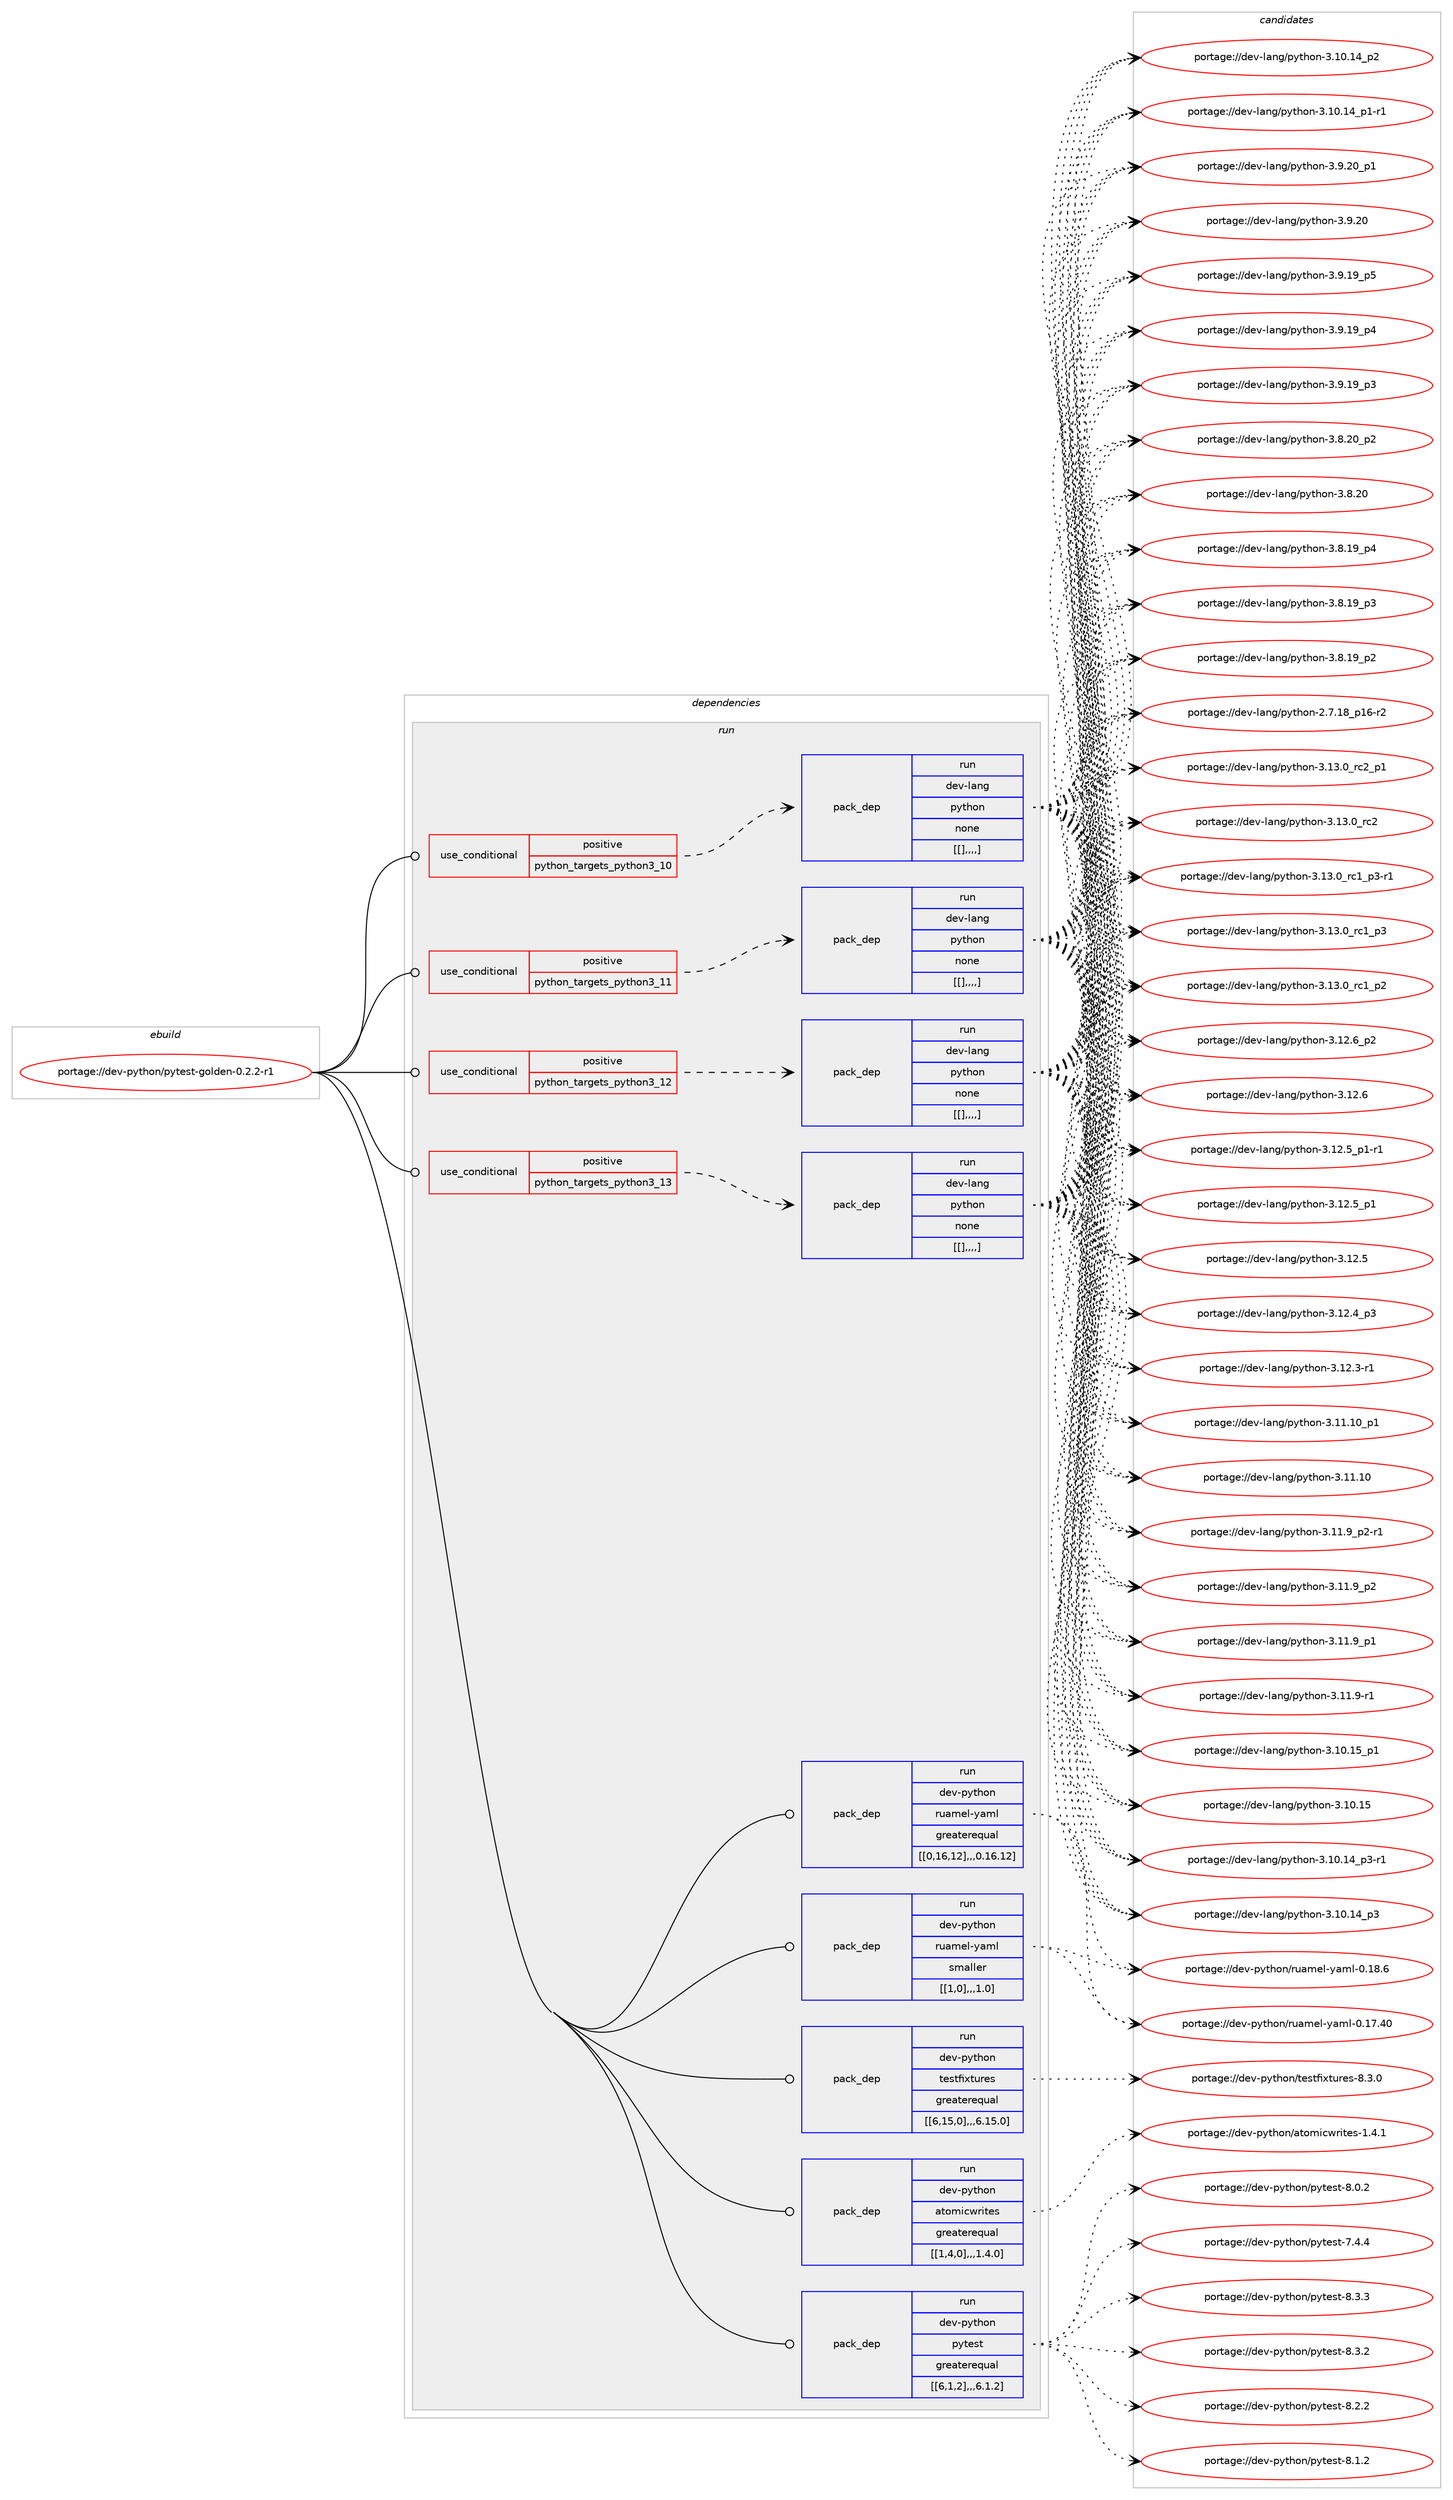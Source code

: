 digraph prolog {

# *************
# Graph options
# *************

newrank=true;
concentrate=true;
compound=true;
graph [rankdir=LR,fontname=Helvetica,fontsize=10,ranksep=1.5];#, ranksep=2.5, nodesep=0.2];
edge  [arrowhead=vee];
node  [fontname=Helvetica,fontsize=10];

# **********
# The ebuild
# **********

subgraph cluster_leftcol {
color=gray;
label=<<i>ebuild</i>>;
id [label="portage://dev-python/pytest-golden-0.2.2-r1", color=red, width=4, href="../dev-python/pytest-golden-0.2.2-r1.svg"];
}

# ****************
# The dependencies
# ****************

subgraph cluster_midcol {
color=gray;
label=<<i>dependencies</i>>;
subgraph cluster_compile {
fillcolor="#eeeeee";
style=filled;
label=<<i>compile</i>>;
}
subgraph cluster_compileandrun {
fillcolor="#eeeeee";
style=filled;
label=<<i>compile and run</i>>;
}
subgraph cluster_run {
fillcolor="#eeeeee";
style=filled;
label=<<i>run</i>>;
subgraph cond39538 {
dependency162089 [label=<<TABLE BORDER="0" CELLBORDER="1" CELLSPACING="0" CELLPADDING="4"><TR><TD ROWSPAN="3" CELLPADDING="10">use_conditional</TD></TR><TR><TD>positive</TD></TR><TR><TD>python_targets_python3_10</TD></TR></TABLE>>, shape=none, color=red];
subgraph pack121298 {
dependency162090 [label=<<TABLE BORDER="0" CELLBORDER="1" CELLSPACING="0" CELLPADDING="4" WIDTH="220"><TR><TD ROWSPAN="6" CELLPADDING="30">pack_dep</TD></TR><TR><TD WIDTH="110">run</TD></TR><TR><TD>dev-lang</TD></TR><TR><TD>python</TD></TR><TR><TD>none</TD></TR><TR><TD>[[],,,,]</TD></TR></TABLE>>, shape=none, color=blue];
}
dependency162089:e -> dependency162090:w [weight=20,style="dashed",arrowhead="vee"];
}
id:e -> dependency162089:w [weight=20,style="solid",arrowhead="odot"];
subgraph cond39539 {
dependency162091 [label=<<TABLE BORDER="0" CELLBORDER="1" CELLSPACING="0" CELLPADDING="4"><TR><TD ROWSPAN="3" CELLPADDING="10">use_conditional</TD></TR><TR><TD>positive</TD></TR><TR><TD>python_targets_python3_11</TD></TR></TABLE>>, shape=none, color=red];
subgraph pack121299 {
dependency162092 [label=<<TABLE BORDER="0" CELLBORDER="1" CELLSPACING="0" CELLPADDING="4" WIDTH="220"><TR><TD ROWSPAN="6" CELLPADDING="30">pack_dep</TD></TR><TR><TD WIDTH="110">run</TD></TR><TR><TD>dev-lang</TD></TR><TR><TD>python</TD></TR><TR><TD>none</TD></TR><TR><TD>[[],,,,]</TD></TR></TABLE>>, shape=none, color=blue];
}
dependency162091:e -> dependency162092:w [weight=20,style="dashed",arrowhead="vee"];
}
id:e -> dependency162091:w [weight=20,style="solid",arrowhead="odot"];
subgraph cond39540 {
dependency162093 [label=<<TABLE BORDER="0" CELLBORDER="1" CELLSPACING="0" CELLPADDING="4"><TR><TD ROWSPAN="3" CELLPADDING="10">use_conditional</TD></TR><TR><TD>positive</TD></TR><TR><TD>python_targets_python3_12</TD></TR></TABLE>>, shape=none, color=red];
subgraph pack121300 {
dependency162094 [label=<<TABLE BORDER="0" CELLBORDER="1" CELLSPACING="0" CELLPADDING="4" WIDTH="220"><TR><TD ROWSPAN="6" CELLPADDING="30">pack_dep</TD></TR><TR><TD WIDTH="110">run</TD></TR><TR><TD>dev-lang</TD></TR><TR><TD>python</TD></TR><TR><TD>none</TD></TR><TR><TD>[[],,,,]</TD></TR></TABLE>>, shape=none, color=blue];
}
dependency162093:e -> dependency162094:w [weight=20,style="dashed",arrowhead="vee"];
}
id:e -> dependency162093:w [weight=20,style="solid",arrowhead="odot"];
subgraph cond39541 {
dependency162095 [label=<<TABLE BORDER="0" CELLBORDER="1" CELLSPACING="0" CELLPADDING="4"><TR><TD ROWSPAN="3" CELLPADDING="10">use_conditional</TD></TR><TR><TD>positive</TD></TR><TR><TD>python_targets_python3_13</TD></TR></TABLE>>, shape=none, color=red];
subgraph pack121301 {
dependency162096 [label=<<TABLE BORDER="0" CELLBORDER="1" CELLSPACING="0" CELLPADDING="4" WIDTH="220"><TR><TD ROWSPAN="6" CELLPADDING="30">pack_dep</TD></TR><TR><TD WIDTH="110">run</TD></TR><TR><TD>dev-lang</TD></TR><TR><TD>python</TD></TR><TR><TD>none</TD></TR><TR><TD>[[],,,,]</TD></TR></TABLE>>, shape=none, color=blue];
}
dependency162095:e -> dependency162096:w [weight=20,style="dashed",arrowhead="vee"];
}
id:e -> dependency162095:w [weight=20,style="solid",arrowhead="odot"];
subgraph pack121302 {
dependency162097 [label=<<TABLE BORDER="0" CELLBORDER="1" CELLSPACING="0" CELLPADDING="4" WIDTH="220"><TR><TD ROWSPAN="6" CELLPADDING="30">pack_dep</TD></TR><TR><TD WIDTH="110">run</TD></TR><TR><TD>dev-python</TD></TR><TR><TD>atomicwrites</TD></TR><TR><TD>greaterequal</TD></TR><TR><TD>[[1,4,0],,,1.4.0]</TD></TR></TABLE>>, shape=none, color=blue];
}
id:e -> dependency162097:w [weight=20,style="solid",arrowhead="odot"];
subgraph pack121303 {
dependency162098 [label=<<TABLE BORDER="0" CELLBORDER="1" CELLSPACING="0" CELLPADDING="4" WIDTH="220"><TR><TD ROWSPAN="6" CELLPADDING="30">pack_dep</TD></TR><TR><TD WIDTH="110">run</TD></TR><TR><TD>dev-python</TD></TR><TR><TD>pytest</TD></TR><TR><TD>greaterequal</TD></TR><TR><TD>[[6,1,2],,,6.1.2]</TD></TR></TABLE>>, shape=none, color=blue];
}
id:e -> dependency162098:w [weight=20,style="solid",arrowhead="odot"];
subgraph pack121304 {
dependency162099 [label=<<TABLE BORDER="0" CELLBORDER="1" CELLSPACING="0" CELLPADDING="4" WIDTH="220"><TR><TD ROWSPAN="6" CELLPADDING="30">pack_dep</TD></TR><TR><TD WIDTH="110">run</TD></TR><TR><TD>dev-python</TD></TR><TR><TD>ruamel-yaml</TD></TR><TR><TD>greaterequal</TD></TR><TR><TD>[[0,16,12],,,0.16.12]</TD></TR></TABLE>>, shape=none, color=blue];
}
id:e -> dependency162099:w [weight=20,style="solid",arrowhead="odot"];
subgraph pack121305 {
dependency162100 [label=<<TABLE BORDER="0" CELLBORDER="1" CELLSPACING="0" CELLPADDING="4" WIDTH="220"><TR><TD ROWSPAN="6" CELLPADDING="30">pack_dep</TD></TR><TR><TD WIDTH="110">run</TD></TR><TR><TD>dev-python</TD></TR><TR><TD>ruamel-yaml</TD></TR><TR><TD>smaller</TD></TR><TR><TD>[[1,0],,,1.0]</TD></TR></TABLE>>, shape=none, color=blue];
}
id:e -> dependency162100:w [weight=20,style="solid",arrowhead="odot"];
subgraph pack121306 {
dependency162101 [label=<<TABLE BORDER="0" CELLBORDER="1" CELLSPACING="0" CELLPADDING="4" WIDTH="220"><TR><TD ROWSPAN="6" CELLPADDING="30">pack_dep</TD></TR><TR><TD WIDTH="110">run</TD></TR><TR><TD>dev-python</TD></TR><TR><TD>testfixtures</TD></TR><TR><TD>greaterequal</TD></TR><TR><TD>[[6,15,0],,,6.15.0]</TD></TR></TABLE>>, shape=none, color=blue];
}
id:e -> dependency162101:w [weight=20,style="solid",arrowhead="odot"];
}
}

# **************
# The candidates
# **************

subgraph cluster_choices {
rank=same;
color=gray;
label=<<i>candidates</i>>;

subgraph choice121298 {
color=black;
nodesep=1;
choice100101118451089711010347112121116104111110455146495146489511499509511249 [label="portage://dev-lang/python-3.13.0_rc2_p1", color=red, width=4,href="../dev-lang/python-3.13.0_rc2_p1.svg"];
choice10010111845108971101034711212111610411111045514649514648951149950 [label="portage://dev-lang/python-3.13.0_rc2", color=red, width=4,href="../dev-lang/python-3.13.0_rc2.svg"];
choice1001011184510897110103471121211161041111104551464951464895114994995112514511449 [label="portage://dev-lang/python-3.13.0_rc1_p3-r1", color=red, width=4,href="../dev-lang/python-3.13.0_rc1_p3-r1.svg"];
choice100101118451089711010347112121116104111110455146495146489511499499511251 [label="portage://dev-lang/python-3.13.0_rc1_p3", color=red, width=4,href="../dev-lang/python-3.13.0_rc1_p3.svg"];
choice100101118451089711010347112121116104111110455146495146489511499499511250 [label="portage://dev-lang/python-3.13.0_rc1_p2", color=red, width=4,href="../dev-lang/python-3.13.0_rc1_p2.svg"];
choice100101118451089711010347112121116104111110455146495046549511250 [label="portage://dev-lang/python-3.12.6_p2", color=red, width=4,href="../dev-lang/python-3.12.6_p2.svg"];
choice10010111845108971101034711212111610411111045514649504654 [label="portage://dev-lang/python-3.12.6", color=red, width=4,href="../dev-lang/python-3.12.6.svg"];
choice1001011184510897110103471121211161041111104551464950465395112494511449 [label="portage://dev-lang/python-3.12.5_p1-r1", color=red, width=4,href="../dev-lang/python-3.12.5_p1-r1.svg"];
choice100101118451089711010347112121116104111110455146495046539511249 [label="portage://dev-lang/python-3.12.5_p1", color=red, width=4,href="../dev-lang/python-3.12.5_p1.svg"];
choice10010111845108971101034711212111610411111045514649504653 [label="portage://dev-lang/python-3.12.5", color=red, width=4,href="../dev-lang/python-3.12.5.svg"];
choice100101118451089711010347112121116104111110455146495046529511251 [label="portage://dev-lang/python-3.12.4_p3", color=red, width=4,href="../dev-lang/python-3.12.4_p3.svg"];
choice100101118451089711010347112121116104111110455146495046514511449 [label="portage://dev-lang/python-3.12.3-r1", color=red, width=4,href="../dev-lang/python-3.12.3-r1.svg"];
choice10010111845108971101034711212111610411111045514649494649489511249 [label="portage://dev-lang/python-3.11.10_p1", color=red, width=4,href="../dev-lang/python-3.11.10_p1.svg"];
choice1001011184510897110103471121211161041111104551464949464948 [label="portage://dev-lang/python-3.11.10", color=red, width=4,href="../dev-lang/python-3.11.10.svg"];
choice1001011184510897110103471121211161041111104551464949465795112504511449 [label="portage://dev-lang/python-3.11.9_p2-r1", color=red, width=4,href="../dev-lang/python-3.11.9_p2-r1.svg"];
choice100101118451089711010347112121116104111110455146494946579511250 [label="portage://dev-lang/python-3.11.9_p2", color=red, width=4,href="../dev-lang/python-3.11.9_p2.svg"];
choice100101118451089711010347112121116104111110455146494946579511249 [label="portage://dev-lang/python-3.11.9_p1", color=red, width=4,href="../dev-lang/python-3.11.9_p1.svg"];
choice100101118451089711010347112121116104111110455146494946574511449 [label="portage://dev-lang/python-3.11.9-r1", color=red, width=4,href="../dev-lang/python-3.11.9-r1.svg"];
choice10010111845108971101034711212111610411111045514649484649539511249 [label="portage://dev-lang/python-3.10.15_p1", color=red, width=4,href="../dev-lang/python-3.10.15_p1.svg"];
choice1001011184510897110103471121211161041111104551464948464953 [label="portage://dev-lang/python-3.10.15", color=red, width=4,href="../dev-lang/python-3.10.15.svg"];
choice100101118451089711010347112121116104111110455146494846495295112514511449 [label="portage://dev-lang/python-3.10.14_p3-r1", color=red, width=4,href="../dev-lang/python-3.10.14_p3-r1.svg"];
choice10010111845108971101034711212111610411111045514649484649529511251 [label="portage://dev-lang/python-3.10.14_p3", color=red, width=4,href="../dev-lang/python-3.10.14_p3.svg"];
choice10010111845108971101034711212111610411111045514649484649529511250 [label="portage://dev-lang/python-3.10.14_p2", color=red, width=4,href="../dev-lang/python-3.10.14_p2.svg"];
choice100101118451089711010347112121116104111110455146494846495295112494511449 [label="portage://dev-lang/python-3.10.14_p1-r1", color=red, width=4,href="../dev-lang/python-3.10.14_p1-r1.svg"];
choice100101118451089711010347112121116104111110455146574650489511249 [label="portage://dev-lang/python-3.9.20_p1", color=red, width=4,href="../dev-lang/python-3.9.20_p1.svg"];
choice10010111845108971101034711212111610411111045514657465048 [label="portage://dev-lang/python-3.9.20", color=red, width=4,href="../dev-lang/python-3.9.20.svg"];
choice100101118451089711010347112121116104111110455146574649579511253 [label="portage://dev-lang/python-3.9.19_p5", color=red, width=4,href="../dev-lang/python-3.9.19_p5.svg"];
choice100101118451089711010347112121116104111110455146574649579511252 [label="portage://dev-lang/python-3.9.19_p4", color=red, width=4,href="../dev-lang/python-3.9.19_p4.svg"];
choice100101118451089711010347112121116104111110455146574649579511251 [label="portage://dev-lang/python-3.9.19_p3", color=red, width=4,href="../dev-lang/python-3.9.19_p3.svg"];
choice100101118451089711010347112121116104111110455146564650489511250 [label="portage://dev-lang/python-3.8.20_p2", color=red, width=4,href="../dev-lang/python-3.8.20_p2.svg"];
choice10010111845108971101034711212111610411111045514656465048 [label="portage://dev-lang/python-3.8.20", color=red, width=4,href="../dev-lang/python-3.8.20.svg"];
choice100101118451089711010347112121116104111110455146564649579511252 [label="portage://dev-lang/python-3.8.19_p4", color=red, width=4,href="../dev-lang/python-3.8.19_p4.svg"];
choice100101118451089711010347112121116104111110455146564649579511251 [label="portage://dev-lang/python-3.8.19_p3", color=red, width=4,href="../dev-lang/python-3.8.19_p3.svg"];
choice100101118451089711010347112121116104111110455146564649579511250 [label="portage://dev-lang/python-3.8.19_p2", color=red, width=4,href="../dev-lang/python-3.8.19_p2.svg"];
choice100101118451089711010347112121116104111110455046554649569511249544511450 [label="portage://dev-lang/python-2.7.18_p16-r2", color=red, width=4,href="../dev-lang/python-2.7.18_p16-r2.svg"];
dependency162090:e -> choice100101118451089711010347112121116104111110455146495146489511499509511249:w [style=dotted,weight="100"];
dependency162090:e -> choice10010111845108971101034711212111610411111045514649514648951149950:w [style=dotted,weight="100"];
dependency162090:e -> choice1001011184510897110103471121211161041111104551464951464895114994995112514511449:w [style=dotted,weight="100"];
dependency162090:e -> choice100101118451089711010347112121116104111110455146495146489511499499511251:w [style=dotted,weight="100"];
dependency162090:e -> choice100101118451089711010347112121116104111110455146495146489511499499511250:w [style=dotted,weight="100"];
dependency162090:e -> choice100101118451089711010347112121116104111110455146495046549511250:w [style=dotted,weight="100"];
dependency162090:e -> choice10010111845108971101034711212111610411111045514649504654:w [style=dotted,weight="100"];
dependency162090:e -> choice1001011184510897110103471121211161041111104551464950465395112494511449:w [style=dotted,weight="100"];
dependency162090:e -> choice100101118451089711010347112121116104111110455146495046539511249:w [style=dotted,weight="100"];
dependency162090:e -> choice10010111845108971101034711212111610411111045514649504653:w [style=dotted,weight="100"];
dependency162090:e -> choice100101118451089711010347112121116104111110455146495046529511251:w [style=dotted,weight="100"];
dependency162090:e -> choice100101118451089711010347112121116104111110455146495046514511449:w [style=dotted,weight="100"];
dependency162090:e -> choice10010111845108971101034711212111610411111045514649494649489511249:w [style=dotted,weight="100"];
dependency162090:e -> choice1001011184510897110103471121211161041111104551464949464948:w [style=dotted,weight="100"];
dependency162090:e -> choice1001011184510897110103471121211161041111104551464949465795112504511449:w [style=dotted,weight="100"];
dependency162090:e -> choice100101118451089711010347112121116104111110455146494946579511250:w [style=dotted,weight="100"];
dependency162090:e -> choice100101118451089711010347112121116104111110455146494946579511249:w [style=dotted,weight="100"];
dependency162090:e -> choice100101118451089711010347112121116104111110455146494946574511449:w [style=dotted,weight="100"];
dependency162090:e -> choice10010111845108971101034711212111610411111045514649484649539511249:w [style=dotted,weight="100"];
dependency162090:e -> choice1001011184510897110103471121211161041111104551464948464953:w [style=dotted,weight="100"];
dependency162090:e -> choice100101118451089711010347112121116104111110455146494846495295112514511449:w [style=dotted,weight="100"];
dependency162090:e -> choice10010111845108971101034711212111610411111045514649484649529511251:w [style=dotted,weight="100"];
dependency162090:e -> choice10010111845108971101034711212111610411111045514649484649529511250:w [style=dotted,weight="100"];
dependency162090:e -> choice100101118451089711010347112121116104111110455146494846495295112494511449:w [style=dotted,weight="100"];
dependency162090:e -> choice100101118451089711010347112121116104111110455146574650489511249:w [style=dotted,weight="100"];
dependency162090:e -> choice10010111845108971101034711212111610411111045514657465048:w [style=dotted,weight="100"];
dependency162090:e -> choice100101118451089711010347112121116104111110455146574649579511253:w [style=dotted,weight="100"];
dependency162090:e -> choice100101118451089711010347112121116104111110455146574649579511252:w [style=dotted,weight="100"];
dependency162090:e -> choice100101118451089711010347112121116104111110455146574649579511251:w [style=dotted,weight="100"];
dependency162090:e -> choice100101118451089711010347112121116104111110455146564650489511250:w [style=dotted,weight="100"];
dependency162090:e -> choice10010111845108971101034711212111610411111045514656465048:w [style=dotted,weight="100"];
dependency162090:e -> choice100101118451089711010347112121116104111110455146564649579511252:w [style=dotted,weight="100"];
dependency162090:e -> choice100101118451089711010347112121116104111110455146564649579511251:w [style=dotted,weight="100"];
dependency162090:e -> choice100101118451089711010347112121116104111110455146564649579511250:w [style=dotted,weight="100"];
dependency162090:e -> choice100101118451089711010347112121116104111110455046554649569511249544511450:w [style=dotted,weight="100"];
}
subgraph choice121299 {
color=black;
nodesep=1;
choice100101118451089711010347112121116104111110455146495146489511499509511249 [label="portage://dev-lang/python-3.13.0_rc2_p1", color=red, width=4,href="../dev-lang/python-3.13.0_rc2_p1.svg"];
choice10010111845108971101034711212111610411111045514649514648951149950 [label="portage://dev-lang/python-3.13.0_rc2", color=red, width=4,href="../dev-lang/python-3.13.0_rc2.svg"];
choice1001011184510897110103471121211161041111104551464951464895114994995112514511449 [label="portage://dev-lang/python-3.13.0_rc1_p3-r1", color=red, width=4,href="../dev-lang/python-3.13.0_rc1_p3-r1.svg"];
choice100101118451089711010347112121116104111110455146495146489511499499511251 [label="portage://dev-lang/python-3.13.0_rc1_p3", color=red, width=4,href="../dev-lang/python-3.13.0_rc1_p3.svg"];
choice100101118451089711010347112121116104111110455146495146489511499499511250 [label="portage://dev-lang/python-3.13.0_rc1_p2", color=red, width=4,href="../dev-lang/python-3.13.0_rc1_p2.svg"];
choice100101118451089711010347112121116104111110455146495046549511250 [label="portage://dev-lang/python-3.12.6_p2", color=red, width=4,href="../dev-lang/python-3.12.6_p2.svg"];
choice10010111845108971101034711212111610411111045514649504654 [label="portage://dev-lang/python-3.12.6", color=red, width=4,href="../dev-lang/python-3.12.6.svg"];
choice1001011184510897110103471121211161041111104551464950465395112494511449 [label="portage://dev-lang/python-3.12.5_p1-r1", color=red, width=4,href="../dev-lang/python-3.12.5_p1-r1.svg"];
choice100101118451089711010347112121116104111110455146495046539511249 [label="portage://dev-lang/python-3.12.5_p1", color=red, width=4,href="../dev-lang/python-3.12.5_p1.svg"];
choice10010111845108971101034711212111610411111045514649504653 [label="portage://dev-lang/python-3.12.5", color=red, width=4,href="../dev-lang/python-3.12.5.svg"];
choice100101118451089711010347112121116104111110455146495046529511251 [label="portage://dev-lang/python-3.12.4_p3", color=red, width=4,href="../dev-lang/python-3.12.4_p3.svg"];
choice100101118451089711010347112121116104111110455146495046514511449 [label="portage://dev-lang/python-3.12.3-r1", color=red, width=4,href="../dev-lang/python-3.12.3-r1.svg"];
choice10010111845108971101034711212111610411111045514649494649489511249 [label="portage://dev-lang/python-3.11.10_p1", color=red, width=4,href="../dev-lang/python-3.11.10_p1.svg"];
choice1001011184510897110103471121211161041111104551464949464948 [label="portage://dev-lang/python-3.11.10", color=red, width=4,href="../dev-lang/python-3.11.10.svg"];
choice1001011184510897110103471121211161041111104551464949465795112504511449 [label="portage://dev-lang/python-3.11.9_p2-r1", color=red, width=4,href="../dev-lang/python-3.11.9_p2-r1.svg"];
choice100101118451089711010347112121116104111110455146494946579511250 [label="portage://dev-lang/python-3.11.9_p2", color=red, width=4,href="../dev-lang/python-3.11.9_p2.svg"];
choice100101118451089711010347112121116104111110455146494946579511249 [label="portage://dev-lang/python-3.11.9_p1", color=red, width=4,href="../dev-lang/python-3.11.9_p1.svg"];
choice100101118451089711010347112121116104111110455146494946574511449 [label="portage://dev-lang/python-3.11.9-r1", color=red, width=4,href="../dev-lang/python-3.11.9-r1.svg"];
choice10010111845108971101034711212111610411111045514649484649539511249 [label="portage://dev-lang/python-3.10.15_p1", color=red, width=4,href="../dev-lang/python-3.10.15_p1.svg"];
choice1001011184510897110103471121211161041111104551464948464953 [label="portage://dev-lang/python-3.10.15", color=red, width=4,href="../dev-lang/python-3.10.15.svg"];
choice100101118451089711010347112121116104111110455146494846495295112514511449 [label="portage://dev-lang/python-3.10.14_p3-r1", color=red, width=4,href="../dev-lang/python-3.10.14_p3-r1.svg"];
choice10010111845108971101034711212111610411111045514649484649529511251 [label="portage://dev-lang/python-3.10.14_p3", color=red, width=4,href="../dev-lang/python-3.10.14_p3.svg"];
choice10010111845108971101034711212111610411111045514649484649529511250 [label="portage://dev-lang/python-3.10.14_p2", color=red, width=4,href="../dev-lang/python-3.10.14_p2.svg"];
choice100101118451089711010347112121116104111110455146494846495295112494511449 [label="portage://dev-lang/python-3.10.14_p1-r1", color=red, width=4,href="../dev-lang/python-3.10.14_p1-r1.svg"];
choice100101118451089711010347112121116104111110455146574650489511249 [label="portage://dev-lang/python-3.9.20_p1", color=red, width=4,href="../dev-lang/python-3.9.20_p1.svg"];
choice10010111845108971101034711212111610411111045514657465048 [label="portage://dev-lang/python-3.9.20", color=red, width=4,href="../dev-lang/python-3.9.20.svg"];
choice100101118451089711010347112121116104111110455146574649579511253 [label="portage://dev-lang/python-3.9.19_p5", color=red, width=4,href="../dev-lang/python-3.9.19_p5.svg"];
choice100101118451089711010347112121116104111110455146574649579511252 [label="portage://dev-lang/python-3.9.19_p4", color=red, width=4,href="../dev-lang/python-3.9.19_p4.svg"];
choice100101118451089711010347112121116104111110455146574649579511251 [label="portage://dev-lang/python-3.9.19_p3", color=red, width=4,href="../dev-lang/python-3.9.19_p3.svg"];
choice100101118451089711010347112121116104111110455146564650489511250 [label="portage://dev-lang/python-3.8.20_p2", color=red, width=4,href="../dev-lang/python-3.8.20_p2.svg"];
choice10010111845108971101034711212111610411111045514656465048 [label="portage://dev-lang/python-3.8.20", color=red, width=4,href="../dev-lang/python-3.8.20.svg"];
choice100101118451089711010347112121116104111110455146564649579511252 [label="portage://dev-lang/python-3.8.19_p4", color=red, width=4,href="../dev-lang/python-3.8.19_p4.svg"];
choice100101118451089711010347112121116104111110455146564649579511251 [label="portage://dev-lang/python-3.8.19_p3", color=red, width=4,href="../dev-lang/python-3.8.19_p3.svg"];
choice100101118451089711010347112121116104111110455146564649579511250 [label="portage://dev-lang/python-3.8.19_p2", color=red, width=4,href="../dev-lang/python-3.8.19_p2.svg"];
choice100101118451089711010347112121116104111110455046554649569511249544511450 [label="portage://dev-lang/python-2.7.18_p16-r2", color=red, width=4,href="../dev-lang/python-2.7.18_p16-r2.svg"];
dependency162092:e -> choice100101118451089711010347112121116104111110455146495146489511499509511249:w [style=dotted,weight="100"];
dependency162092:e -> choice10010111845108971101034711212111610411111045514649514648951149950:w [style=dotted,weight="100"];
dependency162092:e -> choice1001011184510897110103471121211161041111104551464951464895114994995112514511449:w [style=dotted,weight="100"];
dependency162092:e -> choice100101118451089711010347112121116104111110455146495146489511499499511251:w [style=dotted,weight="100"];
dependency162092:e -> choice100101118451089711010347112121116104111110455146495146489511499499511250:w [style=dotted,weight="100"];
dependency162092:e -> choice100101118451089711010347112121116104111110455146495046549511250:w [style=dotted,weight="100"];
dependency162092:e -> choice10010111845108971101034711212111610411111045514649504654:w [style=dotted,weight="100"];
dependency162092:e -> choice1001011184510897110103471121211161041111104551464950465395112494511449:w [style=dotted,weight="100"];
dependency162092:e -> choice100101118451089711010347112121116104111110455146495046539511249:w [style=dotted,weight="100"];
dependency162092:e -> choice10010111845108971101034711212111610411111045514649504653:w [style=dotted,weight="100"];
dependency162092:e -> choice100101118451089711010347112121116104111110455146495046529511251:w [style=dotted,weight="100"];
dependency162092:e -> choice100101118451089711010347112121116104111110455146495046514511449:w [style=dotted,weight="100"];
dependency162092:e -> choice10010111845108971101034711212111610411111045514649494649489511249:w [style=dotted,weight="100"];
dependency162092:e -> choice1001011184510897110103471121211161041111104551464949464948:w [style=dotted,weight="100"];
dependency162092:e -> choice1001011184510897110103471121211161041111104551464949465795112504511449:w [style=dotted,weight="100"];
dependency162092:e -> choice100101118451089711010347112121116104111110455146494946579511250:w [style=dotted,weight="100"];
dependency162092:e -> choice100101118451089711010347112121116104111110455146494946579511249:w [style=dotted,weight="100"];
dependency162092:e -> choice100101118451089711010347112121116104111110455146494946574511449:w [style=dotted,weight="100"];
dependency162092:e -> choice10010111845108971101034711212111610411111045514649484649539511249:w [style=dotted,weight="100"];
dependency162092:e -> choice1001011184510897110103471121211161041111104551464948464953:w [style=dotted,weight="100"];
dependency162092:e -> choice100101118451089711010347112121116104111110455146494846495295112514511449:w [style=dotted,weight="100"];
dependency162092:e -> choice10010111845108971101034711212111610411111045514649484649529511251:w [style=dotted,weight="100"];
dependency162092:e -> choice10010111845108971101034711212111610411111045514649484649529511250:w [style=dotted,weight="100"];
dependency162092:e -> choice100101118451089711010347112121116104111110455146494846495295112494511449:w [style=dotted,weight="100"];
dependency162092:e -> choice100101118451089711010347112121116104111110455146574650489511249:w [style=dotted,weight="100"];
dependency162092:e -> choice10010111845108971101034711212111610411111045514657465048:w [style=dotted,weight="100"];
dependency162092:e -> choice100101118451089711010347112121116104111110455146574649579511253:w [style=dotted,weight="100"];
dependency162092:e -> choice100101118451089711010347112121116104111110455146574649579511252:w [style=dotted,weight="100"];
dependency162092:e -> choice100101118451089711010347112121116104111110455146574649579511251:w [style=dotted,weight="100"];
dependency162092:e -> choice100101118451089711010347112121116104111110455146564650489511250:w [style=dotted,weight="100"];
dependency162092:e -> choice10010111845108971101034711212111610411111045514656465048:w [style=dotted,weight="100"];
dependency162092:e -> choice100101118451089711010347112121116104111110455146564649579511252:w [style=dotted,weight="100"];
dependency162092:e -> choice100101118451089711010347112121116104111110455146564649579511251:w [style=dotted,weight="100"];
dependency162092:e -> choice100101118451089711010347112121116104111110455146564649579511250:w [style=dotted,weight="100"];
dependency162092:e -> choice100101118451089711010347112121116104111110455046554649569511249544511450:w [style=dotted,weight="100"];
}
subgraph choice121300 {
color=black;
nodesep=1;
choice100101118451089711010347112121116104111110455146495146489511499509511249 [label="portage://dev-lang/python-3.13.0_rc2_p1", color=red, width=4,href="../dev-lang/python-3.13.0_rc2_p1.svg"];
choice10010111845108971101034711212111610411111045514649514648951149950 [label="portage://dev-lang/python-3.13.0_rc2", color=red, width=4,href="../dev-lang/python-3.13.0_rc2.svg"];
choice1001011184510897110103471121211161041111104551464951464895114994995112514511449 [label="portage://dev-lang/python-3.13.0_rc1_p3-r1", color=red, width=4,href="../dev-lang/python-3.13.0_rc1_p3-r1.svg"];
choice100101118451089711010347112121116104111110455146495146489511499499511251 [label="portage://dev-lang/python-3.13.0_rc1_p3", color=red, width=4,href="../dev-lang/python-3.13.0_rc1_p3.svg"];
choice100101118451089711010347112121116104111110455146495146489511499499511250 [label="portage://dev-lang/python-3.13.0_rc1_p2", color=red, width=4,href="../dev-lang/python-3.13.0_rc1_p2.svg"];
choice100101118451089711010347112121116104111110455146495046549511250 [label="portage://dev-lang/python-3.12.6_p2", color=red, width=4,href="../dev-lang/python-3.12.6_p2.svg"];
choice10010111845108971101034711212111610411111045514649504654 [label="portage://dev-lang/python-3.12.6", color=red, width=4,href="../dev-lang/python-3.12.6.svg"];
choice1001011184510897110103471121211161041111104551464950465395112494511449 [label="portage://dev-lang/python-3.12.5_p1-r1", color=red, width=4,href="../dev-lang/python-3.12.5_p1-r1.svg"];
choice100101118451089711010347112121116104111110455146495046539511249 [label="portage://dev-lang/python-3.12.5_p1", color=red, width=4,href="../dev-lang/python-3.12.5_p1.svg"];
choice10010111845108971101034711212111610411111045514649504653 [label="portage://dev-lang/python-3.12.5", color=red, width=4,href="../dev-lang/python-3.12.5.svg"];
choice100101118451089711010347112121116104111110455146495046529511251 [label="portage://dev-lang/python-3.12.4_p3", color=red, width=4,href="../dev-lang/python-3.12.4_p3.svg"];
choice100101118451089711010347112121116104111110455146495046514511449 [label="portage://dev-lang/python-3.12.3-r1", color=red, width=4,href="../dev-lang/python-3.12.3-r1.svg"];
choice10010111845108971101034711212111610411111045514649494649489511249 [label="portage://dev-lang/python-3.11.10_p1", color=red, width=4,href="../dev-lang/python-3.11.10_p1.svg"];
choice1001011184510897110103471121211161041111104551464949464948 [label="portage://dev-lang/python-3.11.10", color=red, width=4,href="../dev-lang/python-3.11.10.svg"];
choice1001011184510897110103471121211161041111104551464949465795112504511449 [label="portage://dev-lang/python-3.11.9_p2-r1", color=red, width=4,href="../dev-lang/python-3.11.9_p2-r1.svg"];
choice100101118451089711010347112121116104111110455146494946579511250 [label="portage://dev-lang/python-3.11.9_p2", color=red, width=4,href="../dev-lang/python-3.11.9_p2.svg"];
choice100101118451089711010347112121116104111110455146494946579511249 [label="portage://dev-lang/python-3.11.9_p1", color=red, width=4,href="../dev-lang/python-3.11.9_p1.svg"];
choice100101118451089711010347112121116104111110455146494946574511449 [label="portage://dev-lang/python-3.11.9-r1", color=red, width=4,href="../dev-lang/python-3.11.9-r1.svg"];
choice10010111845108971101034711212111610411111045514649484649539511249 [label="portage://dev-lang/python-3.10.15_p1", color=red, width=4,href="../dev-lang/python-3.10.15_p1.svg"];
choice1001011184510897110103471121211161041111104551464948464953 [label="portage://dev-lang/python-3.10.15", color=red, width=4,href="../dev-lang/python-3.10.15.svg"];
choice100101118451089711010347112121116104111110455146494846495295112514511449 [label="portage://dev-lang/python-3.10.14_p3-r1", color=red, width=4,href="../dev-lang/python-3.10.14_p3-r1.svg"];
choice10010111845108971101034711212111610411111045514649484649529511251 [label="portage://dev-lang/python-3.10.14_p3", color=red, width=4,href="../dev-lang/python-3.10.14_p3.svg"];
choice10010111845108971101034711212111610411111045514649484649529511250 [label="portage://dev-lang/python-3.10.14_p2", color=red, width=4,href="../dev-lang/python-3.10.14_p2.svg"];
choice100101118451089711010347112121116104111110455146494846495295112494511449 [label="portage://dev-lang/python-3.10.14_p1-r1", color=red, width=4,href="../dev-lang/python-3.10.14_p1-r1.svg"];
choice100101118451089711010347112121116104111110455146574650489511249 [label="portage://dev-lang/python-3.9.20_p1", color=red, width=4,href="../dev-lang/python-3.9.20_p1.svg"];
choice10010111845108971101034711212111610411111045514657465048 [label="portage://dev-lang/python-3.9.20", color=red, width=4,href="../dev-lang/python-3.9.20.svg"];
choice100101118451089711010347112121116104111110455146574649579511253 [label="portage://dev-lang/python-3.9.19_p5", color=red, width=4,href="../dev-lang/python-3.9.19_p5.svg"];
choice100101118451089711010347112121116104111110455146574649579511252 [label="portage://dev-lang/python-3.9.19_p4", color=red, width=4,href="../dev-lang/python-3.9.19_p4.svg"];
choice100101118451089711010347112121116104111110455146574649579511251 [label="portage://dev-lang/python-3.9.19_p3", color=red, width=4,href="../dev-lang/python-3.9.19_p3.svg"];
choice100101118451089711010347112121116104111110455146564650489511250 [label="portage://dev-lang/python-3.8.20_p2", color=red, width=4,href="../dev-lang/python-3.8.20_p2.svg"];
choice10010111845108971101034711212111610411111045514656465048 [label="portage://dev-lang/python-3.8.20", color=red, width=4,href="../dev-lang/python-3.8.20.svg"];
choice100101118451089711010347112121116104111110455146564649579511252 [label="portage://dev-lang/python-3.8.19_p4", color=red, width=4,href="../dev-lang/python-3.8.19_p4.svg"];
choice100101118451089711010347112121116104111110455146564649579511251 [label="portage://dev-lang/python-3.8.19_p3", color=red, width=4,href="../dev-lang/python-3.8.19_p3.svg"];
choice100101118451089711010347112121116104111110455146564649579511250 [label="portage://dev-lang/python-3.8.19_p2", color=red, width=4,href="../dev-lang/python-3.8.19_p2.svg"];
choice100101118451089711010347112121116104111110455046554649569511249544511450 [label="portage://dev-lang/python-2.7.18_p16-r2", color=red, width=4,href="../dev-lang/python-2.7.18_p16-r2.svg"];
dependency162094:e -> choice100101118451089711010347112121116104111110455146495146489511499509511249:w [style=dotted,weight="100"];
dependency162094:e -> choice10010111845108971101034711212111610411111045514649514648951149950:w [style=dotted,weight="100"];
dependency162094:e -> choice1001011184510897110103471121211161041111104551464951464895114994995112514511449:w [style=dotted,weight="100"];
dependency162094:e -> choice100101118451089711010347112121116104111110455146495146489511499499511251:w [style=dotted,weight="100"];
dependency162094:e -> choice100101118451089711010347112121116104111110455146495146489511499499511250:w [style=dotted,weight="100"];
dependency162094:e -> choice100101118451089711010347112121116104111110455146495046549511250:w [style=dotted,weight="100"];
dependency162094:e -> choice10010111845108971101034711212111610411111045514649504654:w [style=dotted,weight="100"];
dependency162094:e -> choice1001011184510897110103471121211161041111104551464950465395112494511449:w [style=dotted,weight="100"];
dependency162094:e -> choice100101118451089711010347112121116104111110455146495046539511249:w [style=dotted,weight="100"];
dependency162094:e -> choice10010111845108971101034711212111610411111045514649504653:w [style=dotted,weight="100"];
dependency162094:e -> choice100101118451089711010347112121116104111110455146495046529511251:w [style=dotted,weight="100"];
dependency162094:e -> choice100101118451089711010347112121116104111110455146495046514511449:w [style=dotted,weight="100"];
dependency162094:e -> choice10010111845108971101034711212111610411111045514649494649489511249:w [style=dotted,weight="100"];
dependency162094:e -> choice1001011184510897110103471121211161041111104551464949464948:w [style=dotted,weight="100"];
dependency162094:e -> choice1001011184510897110103471121211161041111104551464949465795112504511449:w [style=dotted,weight="100"];
dependency162094:e -> choice100101118451089711010347112121116104111110455146494946579511250:w [style=dotted,weight="100"];
dependency162094:e -> choice100101118451089711010347112121116104111110455146494946579511249:w [style=dotted,weight="100"];
dependency162094:e -> choice100101118451089711010347112121116104111110455146494946574511449:w [style=dotted,weight="100"];
dependency162094:e -> choice10010111845108971101034711212111610411111045514649484649539511249:w [style=dotted,weight="100"];
dependency162094:e -> choice1001011184510897110103471121211161041111104551464948464953:w [style=dotted,weight="100"];
dependency162094:e -> choice100101118451089711010347112121116104111110455146494846495295112514511449:w [style=dotted,weight="100"];
dependency162094:e -> choice10010111845108971101034711212111610411111045514649484649529511251:w [style=dotted,weight="100"];
dependency162094:e -> choice10010111845108971101034711212111610411111045514649484649529511250:w [style=dotted,weight="100"];
dependency162094:e -> choice100101118451089711010347112121116104111110455146494846495295112494511449:w [style=dotted,weight="100"];
dependency162094:e -> choice100101118451089711010347112121116104111110455146574650489511249:w [style=dotted,weight="100"];
dependency162094:e -> choice10010111845108971101034711212111610411111045514657465048:w [style=dotted,weight="100"];
dependency162094:e -> choice100101118451089711010347112121116104111110455146574649579511253:w [style=dotted,weight="100"];
dependency162094:e -> choice100101118451089711010347112121116104111110455146574649579511252:w [style=dotted,weight="100"];
dependency162094:e -> choice100101118451089711010347112121116104111110455146574649579511251:w [style=dotted,weight="100"];
dependency162094:e -> choice100101118451089711010347112121116104111110455146564650489511250:w [style=dotted,weight="100"];
dependency162094:e -> choice10010111845108971101034711212111610411111045514656465048:w [style=dotted,weight="100"];
dependency162094:e -> choice100101118451089711010347112121116104111110455146564649579511252:w [style=dotted,weight="100"];
dependency162094:e -> choice100101118451089711010347112121116104111110455146564649579511251:w [style=dotted,weight="100"];
dependency162094:e -> choice100101118451089711010347112121116104111110455146564649579511250:w [style=dotted,weight="100"];
dependency162094:e -> choice100101118451089711010347112121116104111110455046554649569511249544511450:w [style=dotted,weight="100"];
}
subgraph choice121301 {
color=black;
nodesep=1;
choice100101118451089711010347112121116104111110455146495146489511499509511249 [label="portage://dev-lang/python-3.13.0_rc2_p1", color=red, width=4,href="../dev-lang/python-3.13.0_rc2_p1.svg"];
choice10010111845108971101034711212111610411111045514649514648951149950 [label="portage://dev-lang/python-3.13.0_rc2", color=red, width=4,href="../dev-lang/python-3.13.0_rc2.svg"];
choice1001011184510897110103471121211161041111104551464951464895114994995112514511449 [label="portage://dev-lang/python-3.13.0_rc1_p3-r1", color=red, width=4,href="../dev-lang/python-3.13.0_rc1_p3-r1.svg"];
choice100101118451089711010347112121116104111110455146495146489511499499511251 [label="portage://dev-lang/python-3.13.0_rc1_p3", color=red, width=4,href="../dev-lang/python-3.13.0_rc1_p3.svg"];
choice100101118451089711010347112121116104111110455146495146489511499499511250 [label="portage://dev-lang/python-3.13.0_rc1_p2", color=red, width=4,href="../dev-lang/python-3.13.0_rc1_p2.svg"];
choice100101118451089711010347112121116104111110455146495046549511250 [label="portage://dev-lang/python-3.12.6_p2", color=red, width=4,href="../dev-lang/python-3.12.6_p2.svg"];
choice10010111845108971101034711212111610411111045514649504654 [label="portage://dev-lang/python-3.12.6", color=red, width=4,href="../dev-lang/python-3.12.6.svg"];
choice1001011184510897110103471121211161041111104551464950465395112494511449 [label="portage://dev-lang/python-3.12.5_p1-r1", color=red, width=4,href="../dev-lang/python-3.12.5_p1-r1.svg"];
choice100101118451089711010347112121116104111110455146495046539511249 [label="portage://dev-lang/python-3.12.5_p1", color=red, width=4,href="../dev-lang/python-3.12.5_p1.svg"];
choice10010111845108971101034711212111610411111045514649504653 [label="portage://dev-lang/python-3.12.5", color=red, width=4,href="../dev-lang/python-3.12.5.svg"];
choice100101118451089711010347112121116104111110455146495046529511251 [label="portage://dev-lang/python-3.12.4_p3", color=red, width=4,href="../dev-lang/python-3.12.4_p3.svg"];
choice100101118451089711010347112121116104111110455146495046514511449 [label="portage://dev-lang/python-3.12.3-r1", color=red, width=4,href="../dev-lang/python-3.12.3-r1.svg"];
choice10010111845108971101034711212111610411111045514649494649489511249 [label="portage://dev-lang/python-3.11.10_p1", color=red, width=4,href="../dev-lang/python-3.11.10_p1.svg"];
choice1001011184510897110103471121211161041111104551464949464948 [label="portage://dev-lang/python-3.11.10", color=red, width=4,href="../dev-lang/python-3.11.10.svg"];
choice1001011184510897110103471121211161041111104551464949465795112504511449 [label="portage://dev-lang/python-3.11.9_p2-r1", color=red, width=4,href="../dev-lang/python-3.11.9_p2-r1.svg"];
choice100101118451089711010347112121116104111110455146494946579511250 [label="portage://dev-lang/python-3.11.9_p2", color=red, width=4,href="../dev-lang/python-3.11.9_p2.svg"];
choice100101118451089711010347112121116104111110455146494946579511249 [label="portage://dev-lang/python-3.11.9_p1", color=red, width=4,href="../dev-lang/python-3.11.9_p1.svg"];
choice100101118451089711010347112121116104111110455146494946574511449 [label="portage://dev-lang/python-3.11.9-r1", color=red, width=4,href="../dev-lang/python-3.11.9-r1.svg"];
choice10010111845108971101034711212111610411111045514649484649539511249 [label="portage://dev-lang/python-3.10.15_p1", color=red, width=4,href="../dev-lang/python-3.10.15_p1.svg"];
choice1001011184510897110103471121211161041111104551464948464953 [label="portage://dev-lang/python-3.10.15", color=red, width=4,href="../dev-lang/python-3.10.15.svg"];
choice100101118451089711010347112121116104111110455146494846495295112514511449 [label="portage://dev-lang/python-3.10.14_p3-r1", color=red, width=4,href="../dev-lang/python-3.10.14_p3-r1.svg"];
choice10010111845108971101034711212111610411111045514649484649529511251 [label="portage://dev-lang/python-3.10.14_p3", color=red, width=4,href="../dev-lang/python-3.10.14_p3.svg"];
choice10010111845108971101034711212111610411111045514649484649529511250 [label="portage://dev-lang/python-3.10.14_p2", color=red, width=4,href="../dev-lang/python-3.10.14_p2.svg"];
choice100101118451089711010347112121116104111110455146494846495295112494511449 [label="portage://dev-lang/python-3.10.14_p1-r1", color=red, width=4,href="../dev-lang/python-3.10.14_p1-r1.svg"];
choice100101118451089711010347112121116104111110455146574650489511249 [label="portage://dev-lang/python-3.9.20_p1", color=red, width=4,href="../dev-lang/python-3.9.20_p1.svg"];
choice10010111845108971101034711212111610411111045514657465048 [label="portage://dev-lang/python-3.9.20", color=red, width=4,href="../dev-lang/python-3.9.20.svg"];
choice100101118451089711010347112121116104111110455146574649579511253 [label="portage://dev-lang/python-3.9.19_p5", color=red, width=4,href="../dev-lang/python-3.9.19_p5.svg"];
choice100101118451089711010347112121116104111110455146574649579511252 [label="portage://dev-lang/python-3.9.19_p4", color=red, width=4,href="../dev-lang/python-3.9.19_p4.svg"];
choice100101118451089711010347112121116104111110455146574649579511251 [label="portage://dev-lang/python-3.9.19_p3", color=red, width=4,href="../dev-lang/python-3.9.19_p3.svg"];
choice100101118451089711010347112121116104111110455146564650489511250 [label="portage://dev-lang/python-3.8.20_p2", color=red, width=4,href="../dev-lang/python-3.8.20_p2.svg"];
choice10010111845108971101034711212111610411111045514656465048 [label="portage://dev-lang/python-3.8.20", color=red, width=4,href="../dev-lang/python-3.8.20.svg"];
choice100101118451089711010347112121116104111110455146564649579511252 [label="portage://dev-lang/python-3.8.19_p4", color=red, width=4,href="../dev-lang/python-3.8.19_p4.svg"];
choice100101118451089711010347112121116104111110455146564649579511251 [label="portage://dev-lang/python-3.8.19_p3", color=red, width=4,href="../dev-lang/python-3.8.19_p3.svg"];
choice100101118451089711010347112121116104111110455146564649579511250 [label="portage://dev-lang/python-3.8.19_p2", color=red, width=4,href="../dev-lang/python-3.8.19_p2.svg"];
choice100101118451089711010347112121116104111110455046554649569511249544511450 [label="portage://dev-lang/python-2.7.18_p16-r2", color=red, width=4,href="../dev-lang/python-2.7.18_p16-r2.svg"];
dependency162096:e -> choice100101118451089711010347112121116104111110455146495146489511499509511249:w [style=dotted,weight="100"];
dependency162096:e -> choice10010111845108971101034711212111610411111045514649514648951149950:w [style=dotted,weight="100"];
dependency162096:e -> choice1001011184510897110103471121211161041111104551464951464895114994995112514511449:w [style=dotted,weight="100"];
dependency162096:e -> choice100101118451089711010347112121116104111110455146495146489511499499511251:w [style=dotted,weight="100"];
dependency162096:e -> choice100101118451089711010347112121116104111110455146495146489511499499511250:w [style=dotted,weight="100"];
dependency162096:e -> choice100101118451089711010347112121116104111110455146495046549511250:w [style=dotted,weight="100"];
dependency162096:e -> choice10010111845108971101034711212111610411111045514649504654:w [style=dotted,weight="100"];
dependency162096:e -> choice1001011184510897110103471121211161041111104551464950465395112494511449:w [style=dotted,weight="100"];
dependency162096:e -> choice100101118451089711010347112121116104111110455146495046539511249:w [style=dotted,weight="100"];
dependency162096:e -> choice10010111845108971101034711212111610411111045514649504653:w [style=dotted,weight="100"];
dependency162096:e -> choice100101118451089711010347112121116104111110455146495046529511251:w [style=dotted,weight="100"];
dependency162096:e -> choice100101118451089711010347112121116104111110455146495046514511449:w [style=dotted,weight="100"];
dependency162096:e -> choice10010111845108971101034711212111610411111045514649494649489511249:w [style=dotted,weight="100"];
dependency162096:e -> choice1001011184510897110103471121211161041111104551464949464948:w [style=dotted,weight="100"];
dependency162096:e -> choice1001011184510897110103471121211161041111104551464949465795112504511449:w [style=dotted,weight="100"];
dependency162096:e -> choice100101118451089711010347112121116104111110455146494946579511250:w [style=dotted,weight="100"];
dependency162096:e -> choice100101118451089711010347112121116104111110455146494946579511249:w [style=dotted,weight="100"];
dependency162096:e -> choice100101118451089711010347112121116104111110455146494946574511449:w [style=dotted,weight="100"];
dependency162096:e -> choice10010111845108971101034711212111610411111045514649484649539511249:w [style=dotted,weight="100"];
dependency162096:e -> choice1001011184510897110103471121211161041111104551464948464953:w [style=dotted,weight="100"];
dependency162096:e -> choice100101118451089711010347112121116104111110455146494846495295112514511449:w [style=dotted,weight="100"];
dependency162096:e -> choice10010111845108971101034711212111610411111045514649484649529511251:w [style=dotted,weight="100"];
dependency162096:e -> choice10010111845108971101034711212111610411111045514649484649529511250:w [style=dotted,weight="100"];
dependency162096:e -> choice100101118451089711010347112121116104111110455146494846495295112494511449:w [style=dotted,weight="100"];
dependency162096:e -> choice100101118451089711010347112121116104111110455146574650489511249:w [style=dotted,weight="100"];
dependency162096:e -> choice10010111845108971101034711212111610411111045514657465048:w [style=dotted,weight="100"];
dependency162096:e -> choice100101118451089711010347112121116104111110455146574649579511253:w [style=dotted,weight="100"];
dependency162096:e -> choice100101118451089711010347112121116104111110455146574649579511252:w [style=dotted,weight="100"];
dependency162096:e -> choice100101118451089711010347112121116104111110455146574649579511251:w [style=dotted,weight="100"];
dependency162096:e -> choice100101118451089711010347112121116104111110455146564650489511250:w [style=dotted,weight="100"];
dependency162096:e -> choice10010111845108971101034711212111610411111045514656465048:w [style=dotted,weight="100"];
dependency162096:e -> choice100101118451089711010347112121116104111110455146564649579511252:w [style=dotted,weight="100"];
dependency162096:e -> choice100101118451089711010347112121116104111110455146564649579511251:w [style=dotted,weight="100"];
dependency162096:e -> choice100101118451089711010347112121116104111110455146564649579511250:w [style=dotted,weight="100"];
dependency162096:e -> choice100101118451089711010347112121116104111110455046554649569511249544511450:w [style=dotted,weight="100"];
}
subgraph choice121302 {
color=black;
nodesep=1;
choice10010111845112121116104111110479711611110910599119114105116101115454946524649 [label="portage://dev-python/atomicwrites-1.4.1", color=red, width=4,href="../dev-python/atomicwrites-1.4.1.svg"];
dependency162097:e -> choice10010111845112121116104111110479711611110910599119114105116101115454946524649:w [style=dotted,weight="100"];
}
subgraph choice121303 {
color=black;
nodesep=1;
choice1001011184511212111610411111047112121116101115116455646514651 [label="portage://dev-python/pytest-8.3.3", color=red, width=4,href="../dev-python/pytest-8.3.3.svg"];
choice1001011184511212111610411111047112121116101115116455646514650 [label="portage://dev-python/pytest-8.3.2", color=red, width=4,href="../dev-python/pytest-8.3.2.svg"];
choice1001011184511212111610411111047112121116101115116455646504650 [label="portage://dev-python/pytest-8.2.2", color=red, width=4,href="../dev-python/pytest-8.2.2.svg"];
choice1001011184511212111610411111047112121116101115116455646494650 [label="portage://dev-python/pytest-8.1.2", color=red, width=4,href="../dev-python/pytest-8.1.2.svg"];
choice1001011184511212111610411111047112121116101115116455646484650 [label="portage://dev-python/pytest-8.0.2", color=red, width=4,href="../dev-python/pytest-8.0.2.svg"];
choice1001011184511212111610411111047112121116101115116455546524652 [label="portage://dev-python/pytest-7.4.4", color=red, width=4,href="../dev-python/pytest-7.4.4.svg"];
dependency162098:e -> choice1001011184511212111610411111047112121116101115116455646514651:w [style=dotted,weight="100"];
dependency162098:e -> choice1001011184511212111610411111047112121116101115116455646514650:w [style=dotted,weight="100"];
dependency162098:e -> choice1001011184511212111610411111047112121116101115116455646504650:w [style=dotted,weight="100"];
dependency162098:e -> choice1001011184511212111610411111047112121116101115116455646494650:w [style=dotted,weight="100"];
dependency162098:e -> choice1001011184511212111610411111047112121116101115116455646484650:w [style=dotted,weight="100"];
dependency162098:e -> choice1001011184511212111610411111047112121116101115116455546524652:w [style=dotted,weight="100"];
}
subgraph choice121304 {
color=black;
nodesep=1;
choice100101118451121211161041111104711411797109101108451219710910845484649564654 [label="portage://dev-python/ruamel-yaml-0.18.6", color=red, width=4,href="../dev-python/ruamel-yaml-0.18.6.svg"];
choice10010111845112121116104111110471141179710910110845121971091084548464955465248 [label="portage://dev-python/ruamel-yaml-0.17.40", color=red, width=4,href="../dev-python/ruamel-yaml-0.17.40.svg"];
dependency162099:e -> choice100101118451121211161041111104711411797109101108451219710910845484649564654:w [style=dotted,weight="100"];
dependency162099:e -> choice10010111845112121116104111110471141179710910110845121971091084548464955465248:w [style=dotted,weight="100"];
}
subgraph choice121305 {
color=black;
nodesep=1;
choice100101118451121211161041111104711411797109101108451219710910845484649564654 [label="portage://dev-python/ruamel-yaml-0.18.6", color=red, width=4,href="../dev-python/ruamel-yaml-0.18.6.svg"];
choice10010111845112121116104111110471141179710910110845121971091084548464955465248 [label="portage://dev-python/ruamel-yaml-0.17.40", color=red, width=4,href="../dev-python/ruamel-yaml-0.17.40.svg"];
dependency162100:e -> choice100101118451121211161041111104711411797109101108451219710910845484649564654:w [style=dotted,weight="100"];
dependency162100:e -> choice10010111845112121116104111110471141179710910110845121971091084548464955465248:w [style=dotted,weight="100"];
}
subgraph choice121306 {
color=black;
nodesep=1;
choice1001011184511212111610411111047116101115116102105120116117114101115455646514648 [label="portage://dev-python/testfixtures-8.3.0", color=red, width=4,href="../dev-python/testfixtures-8.3.0.svg"];
dependency162101:e -> choice1001011184511212111610411111047116101115116102105120116117114101115455646514648:w [style=dotted,weight="100"];
}
}

}
